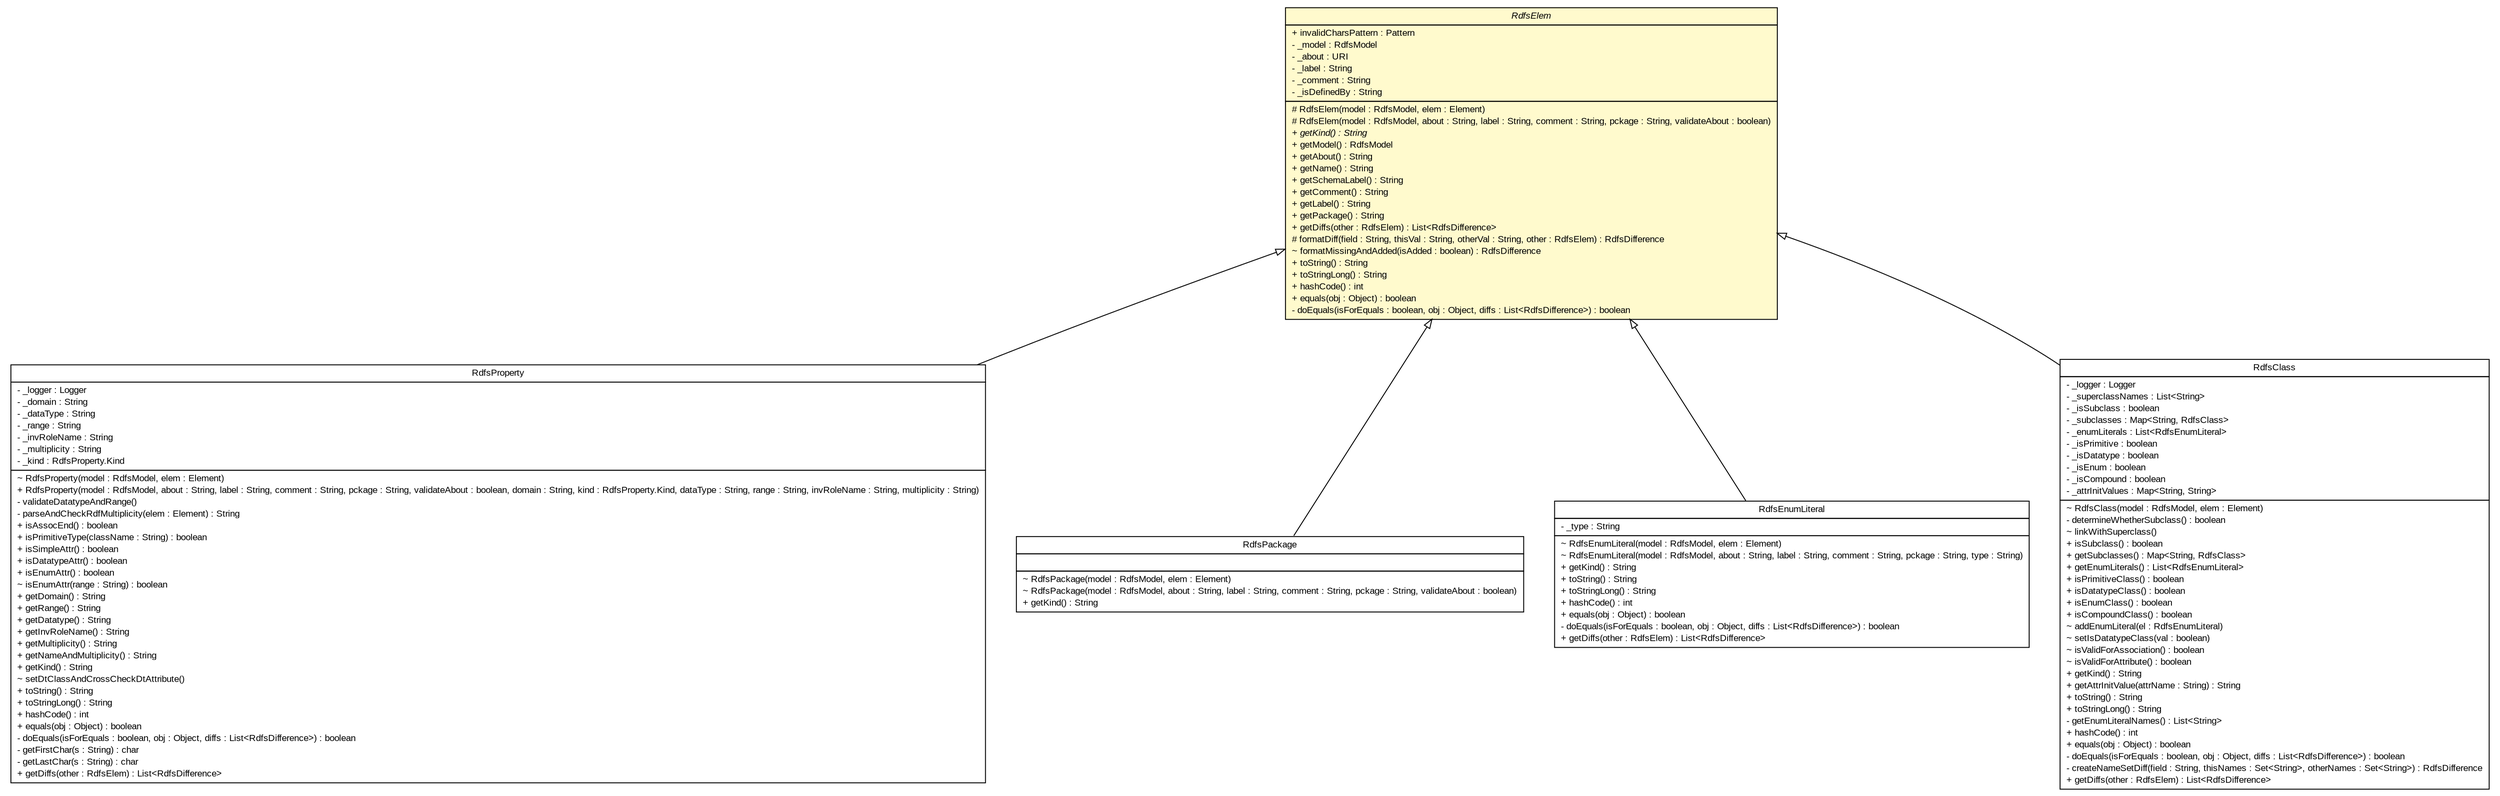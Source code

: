 #!/usr/local/bin/dot
#
# Class diagram 
# Generated by UMLGraph version R5_6_6-6-g3bdff0 (http://www.umlgraph.org/)
#

digraph G {
	edge [fontname="arial",fontsize=10,labelfontname="arial",labelfontsize=10];
	node [fontname="arial",fontsize=10,shape=plaintext];
	nodesep=0.25;
	ranksep=0.5;
	// org.tanjakostic.jcleancim.experimental.builder.rdfs.RdfsProperty
	c168459 [label=<<table title="org.tanjakostic.jcleancim.experimental.builder.rdfs.RdfsProperty" border="0" cellborder="1" cellspacing="0" cellpadding="2" port="p" href="./RdfsProperty.html">
		<tr><td><table border="0" cellspacing="0" cellpadding="1">
<tr><td align="center" balign="center"> RdfsProperty </td></tr>
		</table></td></tr>
		<tr><td><table border="0" cellspacing="0" cellpadding="1">
<tr><td align="left" balign="left"> - _logger : Logger </td></tr>
<tr><td align="left" balign="left"> - _domain : String </td></tr>
<tr><td align="left" balign="left"> - _dataType : String </td></tr>
<tr><td align="left" balign="left"> - _range : String </td></tr>
<tr><td align="left" balign="left"> - _invRoleName : String </td></tr>
<tr><td align="left" balign="left"> - _multiplicity : String </td></tr>
<tr><td align="left" balign="left"> - _kind : RdfsProperty.Kind </td></tr>
		</table></td></tr>
		<tr><td><table border="0" cellspacing="0" cellpadding="1">
<tr><td align="left" balign="left"> ~ RdfsProperty(model : RdfsModel, elem : Element) </td></tr>
<tr><td align="left" balign="left"> + RdfsProperty(model : RdfsModel, about : String, label : String, comment : String, pckage : String, validateAbout : boolean, domain : String, kind : RdfsProperty.Kind, dataType : String, range : String, invRoleName : String, multiplicity : String) </td></tr>
<tr><td align="left" balign="left"> - validateDatatypeAndRange() </td></tr>
<tr><td align="left" balign="left"> - parseAndCheckRdfMultiplicity(elem : Element) : String </td></tr>
<tr><td align="left" balign="left"> + isAssocEnd() : boolean </td></tr>
<tr><td align="left" balign="left"> + isPrimitiveType(className : String) : boolean </td></tr>
<tr><td align="left" balign="left"> + isSimpleAttr() : boolean </td></tr>
<tr><td align="left" balign="left"> + isDatatypeAttr() : boolean </td></tr>
<tr><td align="left" balign="left"> + isEnumAttr() : boolean </td></tr>
<tr><td align="left" balign="left"> ~ isEnumAttr(range : String) : boolean </td></tr>
<tr><td align="left" balign="left"> + getDomain() : String </td></tr>
<tr><td align="left" balign="left"> + getRange() : String </td></tr>
<tr><td align="left" balign="left"> + getDatatype() : String </td></tr>
<tr><td align="left" balign="left"> + getInvRoleName() : String </td></tr>
<tr><td align="left" balign="left"> + getMultiplicity() : String </td></tr>
<tr><td align="left" balign="left"> + getNameAndMultiplicity() : String </td></tr>
<tr><td align="left" balign="left"> + getKind() : String </td></tr>
<tr><td align="left" balign="left"> ~ setDtClassAndCrossCheckDtAttribute() </td></tr>
<tr><td align="left" balign="left"> + toString() : String </td></tr>
<tr><td align="left" balign="left"> + toStringLong() : String </td></tr>
<tr><td align="left" balign="left"> + hashCode() : int </td></tr>
<tr><td align="left" balign="left"> + equals(obj : Object) : boolean </td></tr>
<tr><td align="left" balign="left"> - doEquals(isForEquals : boolean, obj : Object, diffs : List&lt;RdfsDifference&gt;) : boolean </td></tr>
<tr><td align="left" balign="left"> - getFirstChar(s : String) : char </td></tr>
<tr><td align="left" balign="left"> - getLastChar(s : String) : char </td></tr>
<tr><td align="left" balign="left"> + getDiffs(other : RdfsElem) : List&lt;RdfsDifference&gt; </td></tr>
		</table></td></tr>
		</table>>, URL="./RdfsProperty.html", fontname="arial", fontcolor="black", fontsize=10.0];
	// org.tanjakostic.jcleancim.experimental.builder.rdfs.RdfsPackage
	c168462 [label=<<table title="org.tanjakostic.jcleancim.experimental.builder.rdfs.RdfsPackage" border="0" cellborder="1" cellspacing="0" cellpadding="2" port="p" href="./RdfsPackage.html">
		<tr><td><table border="0" cellspacing="0" cellpadding="1">
<tr><td align="center" balign="center"> RdfsPackage </td></tr>
		</table></td></tr>
		<tr><td><table border="0" cellspacing="0" cellpadding="1">
<tr><td align="left" balign="left">  </td></tr>
		</table></td></tr>
		<tr><td><table border="0" cellspacing="0" cellpadding="1">
<tr><td align="left" balign="left"> ~ RdfsPackage(model : RdfsModel, elem : Element) </td></tr>
<tr><td align="left" balign="left"> ~ RdfsPackage(model : RdfsModel, about : String, label : String, comment : String, pckage : String, validateAbout : boolean) </td></tr>
<tr><td align="left" balign="left"> + getKind() : String </td></tr>
		</table></td></tr>
		</table>>, URL="./RdfsPackage.html", fontname="arial", fontcolor="black", fontsize=10.0];
	// org.tanjakostic.jcleancim.experimental.builder.rdfs.RdfsEnumLiteral
	c168464 [label=<<table title="org.tanjakostic.jcleancim.experimental.builder.rdfs.RdfsEnumLiteral" border="0" cellborder="1" cellspacing="0" cellpadding="2" port="p" href="./RdfsEnumLiteral.html">
		<tr><td><table border="0" cellspacing="0" cellpadding="1">
<tr><td align="center" balign="center"> RdfsEnumLiteral </td></tr>
		</table></td></tr>
		<tr><td><table border="0" cellspacing="0" cellpadding="1">
<tr><td align="left" balign="left"> - _type : String </td></tr>
		</table></td></tr>
		<tr><td><table border="0" cellspacing="0" cellpadding="1">
<tr><td align="left" balign="left"> ~ RdfsEnumLiteral(model : RdfsModel, elem : Element) </td></tr>
<tr><td align="left" balign="left"> ~ RdfsEnumLiteral(model : RdfsModel, about : String, label : String, comment : String, pckage : String, type : String) </td></tr>
<tr><td align="left" balign="left"> + getKind() : String </td></tr>
<tr><td align="left" balign="left"> + toString() : String </td></tr>
<tr><td align="left" balign="left"> + toStringLong() : String </td></tr>
<tr><td align="left" balign="left"> + hashCode() : int </td></tr>
<tr><td align="left" balign="left"> + equals(obj : Object) : boolean </td></tr>
<tr><td align="left" balign="left"> - doEquals(isForEquals : boolean, obj : Object, diffs : List&lt;RdfsDifference&gt;) : boolean </td></tr>
<tr><td align="left" balign="left"> + getDiffs(other : RdfsElem) : List&lt;RdfsDifference&gt; </td></tr>
		</table></td></tr>
		</table>>, URL="./RdfsEnumLiteral.html", fontname="arial", fontcolor="black", fontsize=10.0];
	// org.tanjakostic.jcleancim.experimental.builder.rdfs.RdfsElem
	c168465 [label=<<table title="org.tanjakostic.jcleancim.experimental.builder.rdfs.RdfsElem" border="0" cellborder="1" cellspacing="0" cellpadding="2" port="p" bgcolor="lemonChiffon" href="./RdfsElem.html">
		<tr><td><table border="0" cellspacing="0" cellpadding="1">
<tr><td align="center" balign="center"><font face="Arial Italic"> RdfsElem </font></td></tr>
		</table></td></tr>
		<tr><td><table border="0" cellspacing="0" cellpadding="1">
<tr><td align="left" balign="left"> + invalidCharsPattern : Pattern </td></tr>
<tr><td align="left" balign="left"> - _model : RdfsModel </td></tr>
<tr><td align="left" balign="left"> - _about : URI </td></tr>
<tr><td align="left" balign="left"> - _label : String </td></tr>
<tr><td align="left" balign="left"> - _comment : String </td></tr>
<tr><td align="left" balign="left"> - _isDefinedBy : String </td></tr>
		</table></td></tr>
		<tr><td><table border="0" cellspacing="0" cellpadding="1">
<tr><td align="left" balign="left"> # RdfsElem(model : RdfsModel, elem : Element) </td></tr>
<tr><td align="left" balign="left"> # RdfsElem(model : RdfsModel, about : String, label : String, comment : String, pckage : String, validateAbout : boolean) </td></tr>
<tr><td align="left" balign="left"><font face="Arial Italic" point-size="10.0"> + getKind() : String </font></td></tr>
<tr><td align="left" balign="left"> + getModel() : RdfsModel </td></tr>
<tr><td align="left" balign="left"> + getAbout() : String </td></tr>
<tr><td align="left" balign="left"> + getName() : String </td></tr>
<tr><td align="left" balign="left"> + getSchemaLabel() : String </td></tr>
<tr><td align="left" balign="left"> + getComment() : String </td></tr>
<tr><td align="left" balign="left"> + getLabel() : String </td></tr>
<tr><td align="left" balign="left"> + getPackage() : String </td></tr>
<tr><td align="left" balign="left"> + getDiffs(other : RdfsElem) : List&lt;RdfsDifference&gt; </td></tr>
<tr><td align="left" balign="left"> # formatDiff(field : String, thisVal : String, otherVal : String, other : RdfsElem) : RdfsDifference </td></tr>
<tr><td align="left" balign="left"> ~ formatMissingAndAdded(isAdded : boolean) : RdfsDifference </td></tr>
<tr><td align="left" balign="left"> + toString() : String </td></tr>
<tr><td align="left" balign="left"> + toStringLong() : String </td></tr>
<tr><td align="left" balign="left"> + hashCode() : int </td></tr>
<tr><td align="left" balign="left"> + equals(obj : Object) : boolean </td></tr>
<tr><td align="left" balign="left"> - doEquals(isForEquals : boolean, obj : Object, diffs : List&lt;RdfsDifference&gt;) : boolean </td></tr>
		</table></td></tr>
		</table>>, URL="./RdfsElem.html", fontname="arial", fontcolor="black", fontsize=10.0];
	// org.tanjakostic.jcleancim.experimental.builder.rdfs.RdfsClass
	c168468 [label=<<table title="org.tanjakostic.jcleancim.experimental.builder.rdfs.RdfsClass" border="0" cellborder="1" cellspacing="0" cellpadding="2" port="p" href="./RdfsClass.html">
		<tr><td><table border="0" cellspacing="0" cellpadding="1">
<tr><td align="center" balign="center"> RdfsClass </td></tr>
		</table></td></tr>
		<tr><td><table border="0" cellspacing="0" cellpadding="1">
<tr><td align="left" balign="left"> - _logger : Logger </td></tr>
<tr><td align="left" balign="left"> - _superclassNames : List&lt;String&gt; </td></tr>
<tr><td align="left" balign="left"> - _isSubclass : boolean </td></tr>
<tr><td align="left" balign="left"> - _subclasses : Map&lt;String, RdfsClass&gt; </td></tr>
<tr><td align="left" balign="left"> - _enumLiterals : List&lt;RdfsEnumLiteral&gt; </td></tr>
<tr><td align="left" balign="left"> - _isPrimitive : boolean </td></tr>
<tr><td align="left" balign="left"> - _isDatatype : boolean </td></tr>
<tr><td align="left" balign="left"> - _isEnum : boolean </td></tr>
<tr><td align="left" balign="left"> - _isCompound : boolean </td></tr>
<tr><td align="left" balign="left"> - _attrInitValues : Map&lt;String, String&gt; </td></tr>
		</table></td></tr>
		<tr><td><table border="0" cellspacing="0" cellpadding="1">
<tr><td align="left" balign="left"> ~ RdfsClass(model : RdfsModel, elem : Element) </td></tr>
<tr><td align="left" balign="left"> - determineWhetherSubclass() : boolean </td></tr>
<tr><td align="left" balign="left"> ~ linkWithSuperclass() </td></tr>
<tr><td align="left" balign="left"> + isSubclass() : boolean </td></tr>
<tr><td align="left" balign="left"> + getSubclasses() : Map&lt;String, RdfsClass&gt; </td></tr>
<tr><td align="left" balign="left"> + getEnumLiterals() : List&lt;RdfsEnumLiteral&gt; </td></tr>
<tr><td align="left" balign="left"> + isPrimitiveClass() : boolean </td></tr>
<tr><td align="left" balign="left"> + isDatatypeClass() : boolean </td></tr>
<tr><td align="left" balign="left"> + isEnumClass() : boolean </td></tr>
<tr><td align="left" balign="left"> + isCompoundClass() : boolean </td></tr>
<tr><td align="left" balign="left"> ~ addEnumLiteral(el : RdfsEnumLiteral) </td></tr>
<tr><td align="left" balign="left"> ~ setIsDatatypeClass(val : boolean) </td></tr>
<tr><td align="left" balign="left"> ~ isValidForAssociation() : boolean </td></tr>
<tr><td align="left" balign="left"> ~ isValidForAttribute() : boolean </td></tr>
<tr><td align="left" balign="left"> + getKind() : String </td></tr>
<tr><td align="left" balign="left"> + getAttrInitValue(attrName : String) : String </td></tr>
<tr><td align="left" balign="left"> + toString() : String </td></tr>
<tr><td align="left" balign="left"> + toStringLong() : String </td></tr>
<tr><td align="left" balign="left"> - getEnumLiteralNames() : List&lt;String&gt; </td></tr>
<tr><td align="left" balign="left"> + hashCode() : int </td></tr>
<tr><td align="left" balign="left"> + equals(obj : Object) : boolean </td></tr>
<tr><td align="left" balign="left"> - doEquals(isForEquals : boolean, obj : Object, diffs : List&lt;RdfsDifference&gt;) : boolean </td></tr>
<tr><td align="left" balign="left"> - createNameSetDiff(field : String, thisNames : Set&lt;String&gt;, otherNames : Set&lt;String&gt;) : RdfsDifference </td></tr>
<tr><td align="left" balign="left"> + getDiffs(other : RdfsElem) : List&lt;RdfsDifference&gt; </td></tr>
		</table></td></tr>
		</table>>, URL="./RdfsClass.html", fontname="arial", fontcolor="black", fontsize=10.0];
	//org.tanjakostic.jcleancim.experimental.builder.rdfs.RdfsProperty extends org.tanjakostic.jcleancim.experimental.builder.rdfs.RdfsElem
	c168465:p -> c168459:p [dir=back,arrowtail=empty];
	//org.tanjakostic.jcleancim.experimental.builder.rdfs.RdfsPackage extends org.tanjakostic.jcleancim.experimental.builder.rdfs.RdfsElem
	c168465:p -> c168462:p [dir=back,arrowtail=empty];
	//org.tanjakostic.jcleancim.experimental.builder.rdfs.RdfsEnumLiteral extends org.tanjakostic.jcleancim.experimental.builder.rdfs.RdfsElem
	c168465:p -> c168464:p [dir=back,arrowtail=empty];
	//org.tanjakostic.jcleancim.experimental.builder.rdfs.RdfsClass extends org.tanjakostic.jcleancim.experimental.builder.rdfs.RdfsElem
	c168465:p -> c168468:p [dir=back,arrowtail=empty];
}

